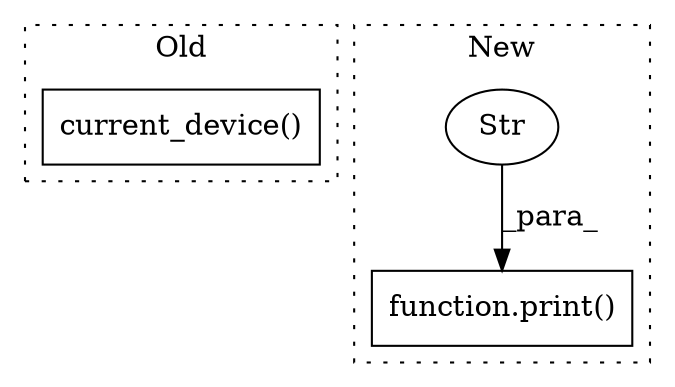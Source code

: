 digraph G {
subgraph cluster0 {
1 [label="current_device()" a="75" s="1250" l="27" shape="box"];
label = "Old";
style="dotted";
}
subgraph cluster1 {
2 [label="function.print()" a="75" s="1943,1992" l="6,1" shape="box"];
3 [label="Str" a="66" s="1949" l="25" shape="ellipse"];
label = "New";
style="dotted";
}
3 -> 2 [label="_para_"];
}